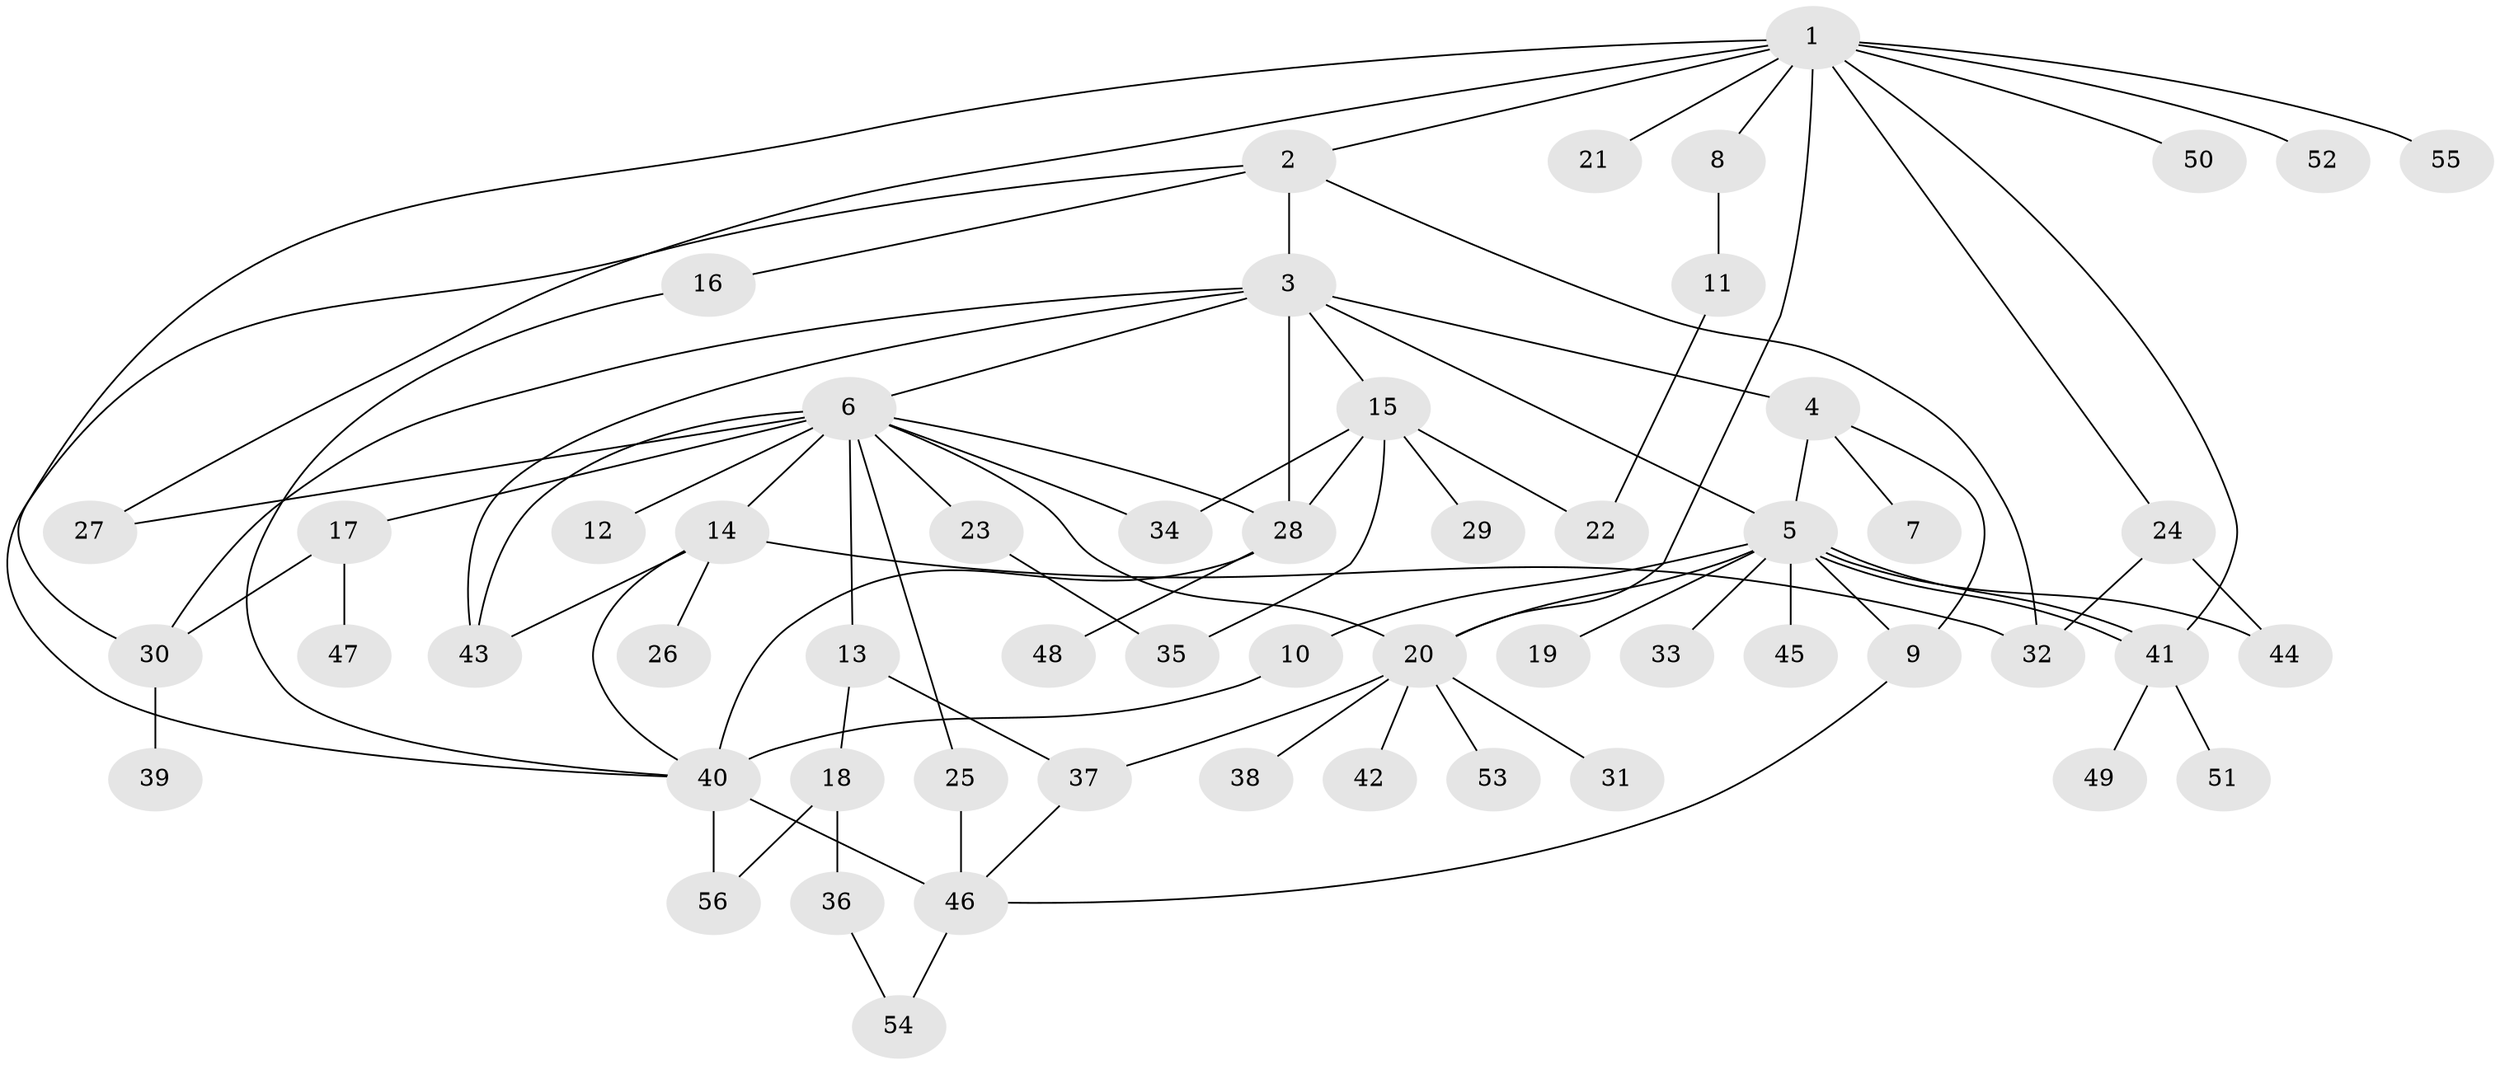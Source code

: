 // Generated by graph-tools (version 1.1) at 2025/35/03/09/25 02:35:24]
// undirected, 56 vertices, 84 edges
graph export_dot {
graph [start="1"]
  node [color=gray90,style=filled];
  1;
  2;
  3;
  4;
  5;
  6;
  7;
  8;
  9;
  10;
  11;
  12;
  13;
  14;
  15;
  16;
  17;
  18;
  19;
  20;
  21;
  22;
  23;
  24;
  25;
  26;
  27;
  28;
  29;
  30;
  31;
  32;
  33;
  34;
  35;
  36;
  37;
  38;
  39;
  40;
  41;
  42;
  43;
  44;
  45;
  46;
  47;
  48;
  49;
  50;
  51;
  52;
  53;
  54;
  55;
  56;
  1 -- 2;
  1 -- 8;
  1 -- 20;
  1 -- 21;
  1 -- 24;
  1 -- 27;
  1 -- 30;
  1 -- 41;
  1 -- 50;
  1 -- 52;
  1 -- 55;
  2 -- 3;
  2 -- 16;
  2 -- 32;
  2 -- 40;
  3 -- 4;
  3 -- 5;
  3 -- 6;
  3 -- 15;
  3 -- 28;
  3 -- 30;
  3 -- 43;
  4 -- 5;
  4 -- 7;
  4 -- 9;
  5 -- 9;
  5 -- 10;
  5 -- 19;
  5 -- 20;
  5 -- 33;
  5 -- 41;
  5 -- 41;
  5 -- 44;
  5 -- 45;
  6 -- 12;
  6 -- 13;
  6 -- 14;
  6 -- 17;
  6 -- 20;
  6 -- 23;
  6 -- 25;
  6 -- 27;
  6 -- 28;
  6 -- 34;
  6 -- 43;
  8 -- 11;
  9 -- 46;
  10 -- 40;
  11 -- 22;
  13 -- 18;
  13 -- 37;
  14 -- 26;
  14 -- 32;
  14 -- 40;
  14 -- 43;
  15 -- 22;
  15 -- 28;
  15 -- 29;
  15 -- 34;
  15 -- 35;
  16 -- 40;
  17 -- 30;
  17 -- 47;
  18 -- 36;
  18 -- 56;
  20 -- 31;
  20 -- 37;
  20 -- 38;
  20 -- 42;
  20 -- 53;
  23 -- 35;
  24 -- 32;
  24 -- 44;
  25 -- 46;
  28 -- 40;
  28 -- 48;
  30 -- 39;
  36 -- 54;
  37 -- 46;
  40 -- 46;
  40 -- 56;
  41 -- 49;
  41 -- 51;
  46 -- 54;
}
